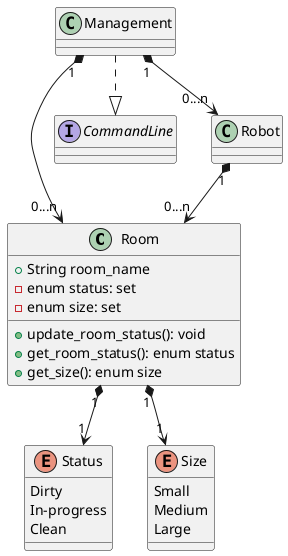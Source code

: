 @startuml
class Room {
    + String room_name
    - enum status: set
    - enum size: set
    + update_room_status(): void
    + get_room_status(): enum status
    + get_size(): enum size
}

enum Status {
    Dirty
    In-progress
    Clean
}

enum Size {
    Small
    Medium
    Large
}

interface CommandLine {}

Management "1" *--> "0...n" Room
Management "1" *--> "0...n" Robot
Robot "1" *--> "0...n" Room
Room "1" *--> "1" Status
Room "1" *--> "1" Size
Management ..|> CommandLine
@enduml